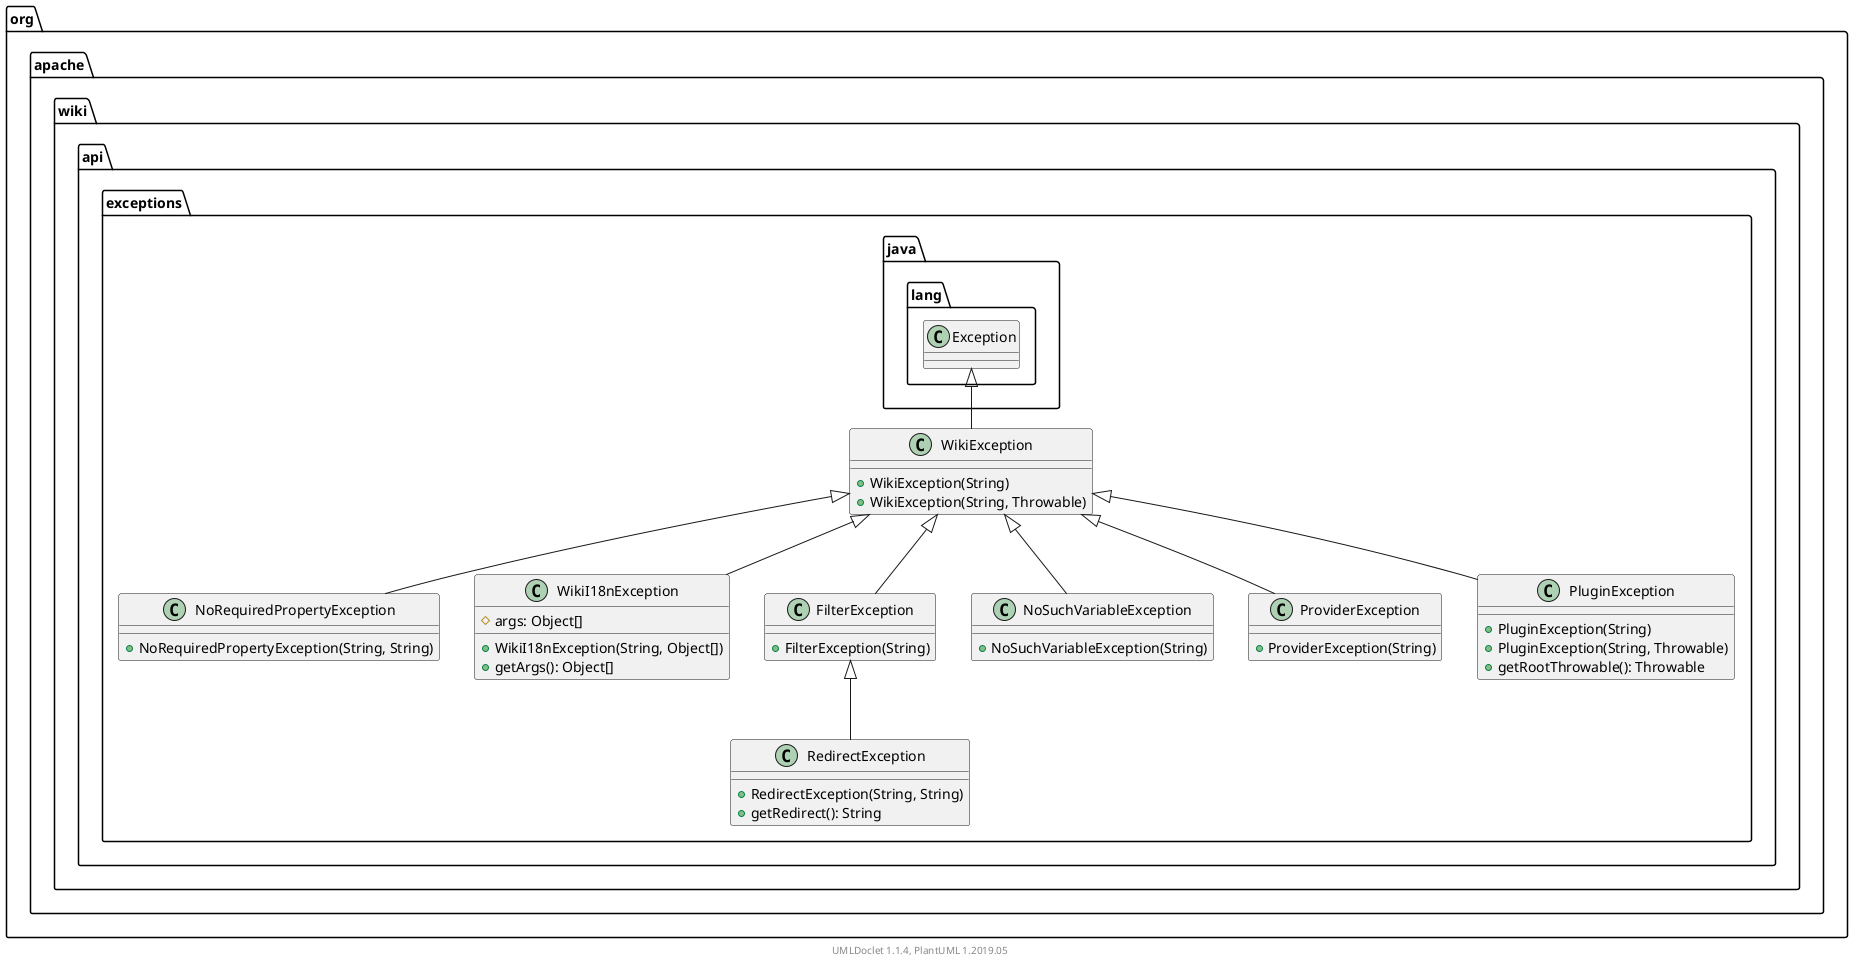 @startuml

    namespace org.apache.wiki.api.exceptions {

        class NoRequiredPropertyException [[NoRequiredPropertyException.html]] {
            +NoRequiredPropertyException(String, String)
        }

        class WikiException [[WikiException.html]] {
            +WikiException(String)
            +WikiException(String, Throwable)
        }

        class RedirectException [[RedirectException.html]] {
            +RedirectException(String, String)
            +getRedirect(): String
        }

        class WikiI18nException [[WikiI18nException.html]] {
            #args: Object[]
            +WikiI18nException(String, Object[])
            +getArgs(): Object[]
        }

        class FilterException [[FilterException.html]] {
            +FilterException(String)
        }

        class NoSuchVariableException [[NoSuchVariableException.html]] {
            +NoSuchVariableException(String)
        }

        class ProviderException [[ProviderException.html]] {
            +ProviderException(String)
        }

        class PluginException [[PluginException.html]] {
            +PluginException(String)
            +PluginException(String, Throwable)
            +getRootThrowable(): Throwable
        }

        WikiException <|-- NoRequiredPropertyException

        class java.lang.Exception
        java.lang.Exception <|-- WikiException

        FilterException <|-- RedirectException

        WikiException <|-- WikiI18nException

        WikiException <|-- FilterException

        WikiException <|-- NoSuchVariableException

        WikiException <|-- ProviderException

        WikiException <|-- PluginException

    }


    center footer UMLDoclet 1.1.4, PlantUML 1.2019.05
@enduml
